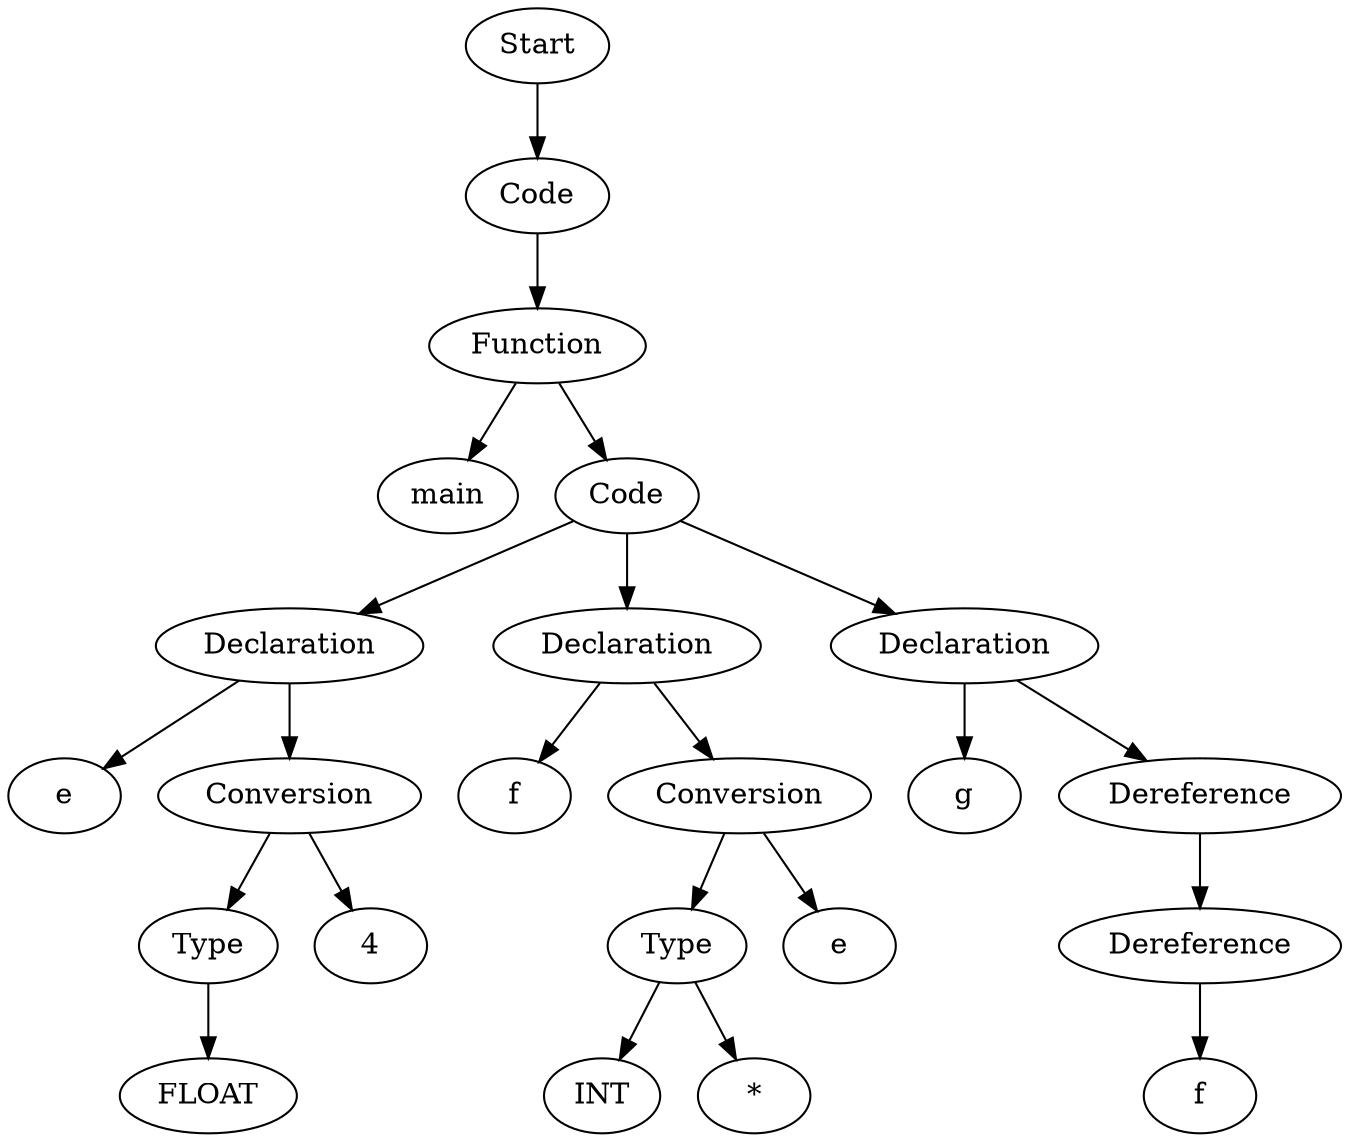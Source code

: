 digraph AST {
  "138163863253248" [label="Start"];
  "138163863253248" -> "138163863249408";
  "138163863249408" [label="Code"];
  "138163863249408" -> "138163863255024";
  "138163863255024" [label="Function"];
  "138163863255024" -> "138163863243456";
  "138163863255024" -> "138163863252144";
  "138163863243456" [label="main"];
  "138163863252144" [label="Code"];
  "138163863252144" -> "138163863245040";
  "138163863252144" -> "138163863252528";
  "138163863252144" -> "138163863254640";
  "138163863245040" [label="Declaration"];
  "138163863245040" -> "138163863255360";
  "138163863245040" -> "138163863240912";
  "138163863255360" [label="e"];
  "138163863240912" [label="Conversion"];
  "138163863240912" -> "138163863244944";
  "138163863240912" -> "138163863241248";
  "138163863244944" [label="Type"];
  "138163863244944" -> "138163863253872";
  "138163863253872" [label="FLOAT"];
  "138163863241248" [label="4"];
  "138163863252528" [label="Declaration"];
  "138163863252528" -> "138163863243552";
  "138163863252528" -> "138163863256032";
  "138163863243552" [label="f"];
  "138163863256032" [label="Conversion"];
  "138163863256032" -> "138163863255984";
  "138163863256032" -> "138163863256944";
  "138163863255984" [label="Type"];
  "138163863255984" -> "138163863243072";
  "138163863255984" -> "138163863253968";
  "138163863243072" [label="INT"];
  "138163863253968" [label="*"];
  "138163863256944" [label="e"];
  "138163863254640" [label="Declaration"];
  "138163863254640" -> "138163863245184";
  "138163863254640" -> "138163863242832";
  "138163863245184" [label="g"];
  "138163863242832" [label="Dereference"];
  "138163863242832" -> "138163863253008";
  "138163863253008" [label="Dereference"];
  "138163863253008" -> "138163863253680";
  "138163863253680" [label="f"];
}
